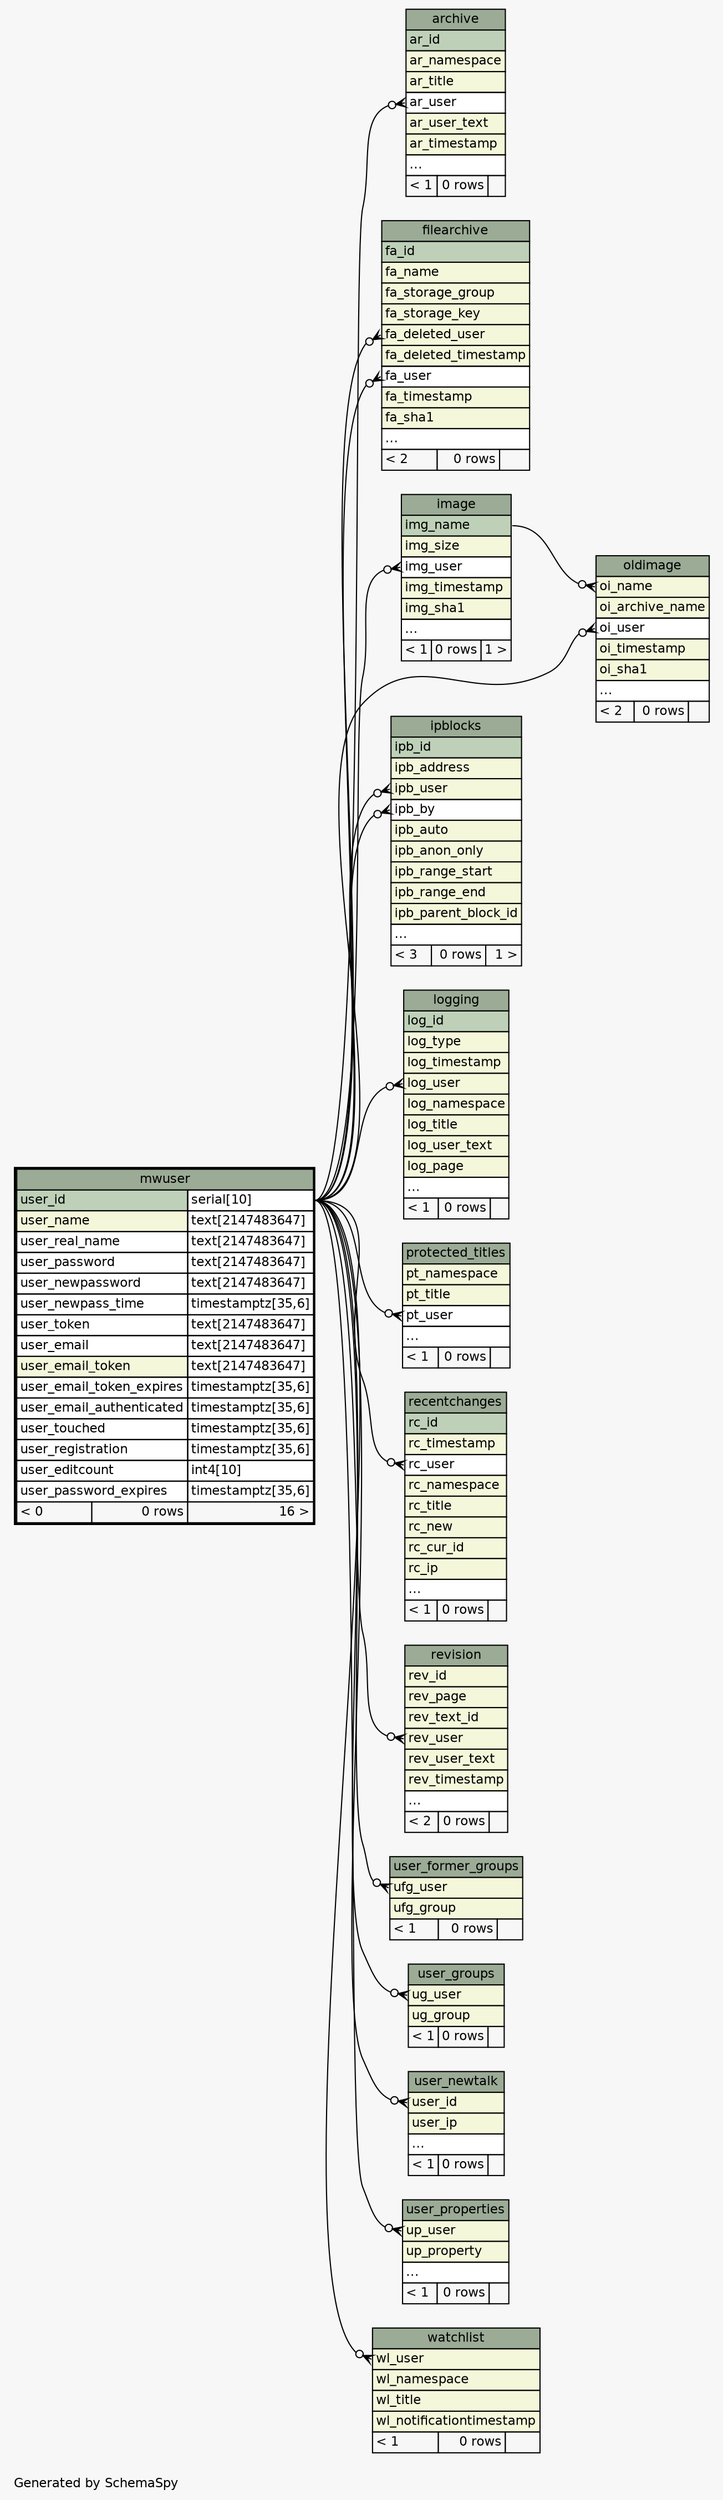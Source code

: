 // dot 2.38.0 on Linux 3.14.35-28.38.amzn1.x86_64
// SchemaSpy rev Unknown
digraph "oneDegreeRelationshipsDiagram" {
  graph [
    rankdir="RL"
    bgcolor="#f7f7f7"
    label="\nGenerated by SchemaSpy"
    labeljust="l"
    nodesep="0.18"
    ranksep="0.46"
    fontname="Helvetica"
    fontsize="11"
  ];
  node [
    fontname="Helvetica"
    fontsize="11"
    shape="plaintext"
  ];
  edge [
    arrowsize="0.8"
  ];
  "archive":"ar_user":w -> "mwuser":"user_id.type":e [arrowhead=none dir=back arrowtail=crowodot];
  "filearchive":"fa_deleted_user":w -> "mwuser":"user_id.type":e [arrowhead=none dir=back arrowtail=crowodot];
  "filearchive":"fa_user":w -> "mwuser":"user_id.type":e [arrowhead=none dir=back arrowtail=crowodot];
  "image":"img_user":w -> "mwuser":"user_id.type":e [arrowhead=none dir=back arrowtail=crowodot];
  "ipblocks":"ipb_by":w -> "mwuser":"user_id.type":e [arrowhead=none dir=back arrowtail=crowodot];
  "ipblocks":"ipb_user":w -> "mwuser":"user_id.type":e [arrowhead=none dir=back arrowtail=crowodot];
  "logging":"log_user":w -> "mwuser":"user_id.type":e [arrowhead=none dir=back arrowtail=crowodot];
  "oldimage":"oi_name":w -> "image":"img_name":e [arrowhead=none dir=back arrowtail=crowodot];
  "oldimage":"oi_user":w -> "mwuser":"user_id.type":e [arrowhead=none dir=back arrowtail=crowodot];
  "protected_titles":"pt_user":w -> "mwuser":"user_id.type":e [arrowhead=none dir=back arrowtail=crowodot];
  "recentchanges":"rc_user":w -> "mwuser":"user_id.type":e [arrowhead=none dir=back arrowtail=crowodot];
  "revision":"rev_user":w -> "mwuser":"user_id.type":e [arrowhead=none dir=back arrowtail=crowodot];
  "user_former_groups":"ufg_user":w -> "mwuser":"user_id.type":e [arrowhead=none dir=back arrowtail=crowodot];
  "user_groups":"ug_user":w -> "mwuser":"user_id.type":e [arrowhead=none dir=back arrowtail=crowodot];
  "user_newtalk":"user_id":w -> "mwuser":"user_id.type":e [arrowhead=none dir=back arrowtail=crowodot];
  "user_properties":"up_user":w -> "mwuser":"user_id.type":e [arrowhead=none dir=back arrowtail=crowodot];
  "watchlist":"wl_user":w -> "mwuser":"user_id.type":e [arrowhead=none dir=back arrowtail=crowodot];
  "archive" [
    label=<
    <TABLE BORDER="0" CELLBORDER="1" CELLSPACING="0" BGCOLOR="#ffffff">
      <TR><TD COLSPAN="3" BGCOLOR="#9bab96" ALIGN="CENTER">archive</TD></TR>
      <TR><TD PORT="ar_id" COLSPAN="3" BGCOLOR="#bed1b8" ALIGN="LEFT">ar_id</TD></TR>
      <TR><TD PORT="ar_namespace" COLSPAN="3" BGCOLOR="#f4f7da" ALIGN="LEFT">ar_namespace</TD></TR>
      <TR><TD PORT="ar_title" COLSPAN="3" BGCOLOR="#f4f7da" ALIGN="LEFT">ar_title</TD></TR>
      <TR><TD PORT="ar_user" COLSPAN="3" ALIGN="LEFT">ar_user</TD></TR>
      <TR><TD PORT="ar_user_text" COLSPAN="3" BGCOLOR="#f4f7da" ALIGN="LEFT">ar_user_text</TD></TR>
      <TR><TD PORT="ar_timestamp" COLSPAN="3" BGCOLOR="#f4f7da" ALIGN="LEFT">ar_timestamp</TD></TR>
      <TR><TD PORT="elipses" COLSPAN="3" ALIGN="LEFT">...</TD></TR>
      <TR><TD ALIGN="LEFT" BGCOLOR="#f7f7f7">&lt; 1</TD><TD ALIGN="RIGHT" BGCOLOR="#f7f7f7">0 rows</TD><TD ALIGN="RIGHT" BGCOLOR="#f7f7f7">  </TD></TR>
    </TABLE>>
    URL="archive.html"
    tooltip="archive"
  ];
  "filearchive" [
    label=<
    <TABLE BORDER="0" CELLBORDER="1" CELLSPACING="0" BGCOLOR="#ffffff">
      <TR><TD COLSPAN="3" BGCOLOR="#9bab96" ALIGN="CENTER">filearchive</TD></TR>
      <TR><TD PORT="fa_id" COLSPAN="3" BGCOLOR="#bed1b8" ALIGN="LEFT">fa_id</TD></TR>
      <TR><TD PORT="fa_name" COLSPAN="3" BGCOLOR="#f4f7da" ALIGN="LEFT">fa_name</TD></TR>
      <TR><TD PORT="fa_storage_group" COLSPAN="3" BGCOLOR="#f4f7da" ALIGN="LEFT">fa_storage_group</TD></TR>
      <TR><TD PORT="fa_storage_key" COLSPAN="3" BGCOLOR="#f4f7da" ALIGN="LEFT">fa_storage_key</TD></TR>
      <TR><TD PORT="fa_deleted_user" COLSPAN="3" BGCOLOR="#f4f7da" ALIGN="LEFT">fa_deleted_user</TD></TR>
      <TR><TD PORT="fa_deleted_timestamp" COLSPAN="3" BGCOLOR="#f4f7da" ALIGN="LEFT">fa_deleted_timestamp</TD></TR>
      <TR><TD PORT="fa_user" COLSPAN="3" ALIGN="LEFT">fa_user</TD></TR>
      <TR><TD PORT="fa_timestamp" COLSPAN="3" BGCOLOR="#f4f7da" ALIGN="LEFT">fa_timestamp</TD></TR>
      <TR><TD PORT="fa_sha1" COLSPAN="3" BGCOLOR="#f4f7da" ALIGN="LEFT">fa_sha1</TD></TR>
      <TR><TD PORT="elipses" COLSPAN="3" ALIGN="LEFT">...</TD></TR>
      <TR><TD ALIGN="LEFT" BGCOLOR="#f7f7f7">&lt; 2</TD><TD ALIGN="RIGHT" BGCOLOR="#f7f7f7">0 rows</TD><TD ALIGN="RIGHT" BGCOLOR="#f7f7f7">  </TD></TR>
    </TABLE>>
    URL="filearchive.html"
    tooltip="filearchive"
  ];
  "image" [
    label=<
    <TABLE BORDER="0" CELLBORDER="1" CELLSPACING="0" BGCOLOR="#ffffff">
      <TR><TD COLSPAN="3" BGCOLOR="#9bab96" ALIGN="CENTER">image</TD></TR>
      <TR><TD PORT="img_name" COLSPAN="3" BGCOLOR="#bed1b8" ALIGN="LEFT">img_name</TD></TR>
      <TR><TD PORT="img_size" COLSPAN="3" BGCOLOR="#f4f7da" ALIGN="LEFT">img_size</TD></TR>
      <TR><TD PORT="img_user" COLSPAN="3" ALIGN="LEFT">img_user</TD></TR>
      <TR><TD PORT="img_timestamp" COLSPAN="3" BGCOLOR="#f4f7da" ALIGN="LEFT">img_timestamp</TD></TR>
      <TR><TD PORT="img_sha1" COLSPAN="3" BGCOLOR="#f4f7da" ALIGN="LEFT">img_sha1</TD></TR>
      <TR><TD PORT="elipses" COLSPAN="3" ALIGN="LEFT">...</TD></TR>
      <TR><TD ALIGN="LEFT" BGCOLOR="#f7f7f7">&lt; 1</TD><TD ALIGN="RIGHT" BGCOLOR="#f7f7f7">0 rows</TD><TD ALIGN="RIGHT" BGCOLOR="#f7f7f7">1 &gt;</TD></TR>
    </TABLE>>
    URL="image.html"
    tooltip="image"
  ];
  "ipblocks" [
    label=<
    <TABLE BORDER="0" CELLBORDER="1" CELLSPACING="0" BGCOLOR="#ffffff">
      <TR><TD COLSPAN="3" BGCOLOR="#9bab96" ALIGN="CENTER">ipblocks</TD></TR>
      <TR><TD PORT="ipb_id" COLSPAN="3" BGCOLOR="#bed1b8" ALIGN="LEFT">ipb_id</TD></TR>
      <TR><TD PORT="ipb_address" COLSPAN="3" BGCOLOR="#f4f7da" ALIGN="LEFT">ipb_address</TD></TR>
      <TR><TD PORT="ipb_user" COLSPAN="3" BGCOLOR="#f4f7da" ALIGN="LEFT">ipb_user</TD></TR>
      <TR><TD PORT="ipb_by" COLSPAN="3" ALIGN="LEFT">ipb_by</TD></TR>
      <TR><TD PORT="ipb_auto" COLSPAN="3" BGCOLOR="#f4f7da" ALIGN="LEFT">ipb_auto</TD></TR>
      <TR><TD PORT="ipb_anon_only" COLSPAN="3" BGCOLOR="#f4f7da" ALIGN="LEFT">ipb_anon_only</TD></TR>
      <TR><TD PORT="ipb_range_start" COLSPAN="3" BGCOLOR="#f4f7da" ALIGN="LEFT">ipb_range_start</TD></TR>
      <TR><TD PORT="ipb_range_end" COLSPAN="3" BGCOLOR="#f4f7da" ALIGN="LEFT">ipb_range_end</TD></TR>
      <TR><TD PORT="ipb_parent_block_id" COLSPAN="3" BGCOLOR="#f4f7da" ALIGN="LEFT">ipb_parent_block_id</TD></TR>
      <TR><TD PORT="elipses" COLSPAN="3" ALIGN="LEFT">...</TD></TR>
      <TR><TD ALIGN="LEFT" BGCOLOR="#f7f7f7">&lt; 3</TD><TD ALIGN="RIGHT" BGCOLOR="#f7f7f7">0 rows</TD><TD ALIGN="RIGHT" BGCOLOR="#f7f7f7">1 &gt;</TD></TR>
    </TABLE>>
    URL="ipblocks.html"
    tooltip="ipblocks"
  ];
  "logging" [
    label=<
    <TABLE BORDER="0" CELLBORDER="1" CELLSPACING="0" BGCOLOR="#ffffff">
      <TR><TD COLSPAN="3" BGCOLOR="#9bab96" ALIGN="CENTER">logging</TD></TR>
      <TR><TD PORT="log_id" COLSPAN="3" BGCOLOR="#bed1b8" ALIGN="LEFT">log_id</TD></TR>
      <TR><TD PORT="log_type" COLSPAN="3" BGCOLOR="#f4f7da" ALIGN="LEFT">log_type</TD></TR>
      <TR><TD PORT="log_timestamp" COLSPAN="3" BGCOLOR="#f4f7da" ALIGN="LEFT">log_timestamp</TD></TR>
      <TR><TD PORT="log_user" COLSPAN="3" BGCOLOR="#f4f7da" ALIGN="LEFT">log_user</TD></TR>
      <TR><TD PORT="log_namespace" COLSPAN="3" BGCOLOR="#f4f7da" ALIGN="LEFT">log_namespace</TD></TR>
      <TR><TD PORT="log_title" COLSPAN="3" BGCOLOR="#f4f7da" ALIGN="LEFT">log_title</TD></TR>
      <TR><TD PORT="log_user_text" COLSPAN="3" BGCOLOR="#f4f7da" ALIGN="LEFT">log_user_text</TD></TR>
      <TR><TD PORT="log_page" COLSPAN="3" BGCOLOR="#f4f7da" ALIGN="LEFT">log_page</TD></TR>
      <TR><TD PORT="elipses" COLSPAN="3" ALIGN="LEFT">...</TD></TR>
      <TR><TD ALIGN="LEFT" BGCOLOR="#f7f7f7">&lt; 1</TD><TD ALIGN="RIGHT" BGCOLOR="#f7f7f7">0 rows</TD><TD ALIGN="RIGHT" BGCOLOR="#f7f7f7">  </TD></TR>
    </TABLE>>
    URL="logging.html"
    tooltip="logging"
  ];
  "mwuser" [
    label=<
    <TABLE BORDER="2" CELLBORDER="1" CELLSPACING="0" BGCOLOR="#ffffff">
      <TR><TD COLSPAN="3" BGCOLOR="#9bab96" ALIGN="CENTER">mwuser</TD></TR>
      <TR><TD PORT="user_id" COLSPAN="2" BGCOLOR="#bed1b8" ALIGN="LEFT">user_id</TD><TD PORT="user_id.type" ALIGN="LEFT">serial[10]</TD></TR>
      <TR><TD PORT="user_name" COLSPAN="2" BGCOLOR="#f4f7da" ALIGN="LEFT">user_name</TD><TD PORT="user_name.type" ALIGN="LEFT">text[2147483647]</TD></TR>
      <TR><TD PORT="user_real_name" COLSPAN="2" ALIGN="LEFT">user_real_name</TD><TD PORT="user_real_name.type" ALIGN="LEFT">text[2147483647]</TD></TR>
      <TR><TD PORT="user_password" COLSPAN="2" ALIGN="LEFT">user_password</TD><TD PORT="user_password.type" ALIGN="LEFT">text[2147483647]</TD></TR>
      <TR><TD PORT="user_newpassword" COLSPAN="2" ALIGN="LEFT">user_newpassword</TD><TD PORT="user_newpassword.type" ALIGN="LEFT">text[2147483647]</TD></TR>
      <TR><TD PORT="user_newpass_time" COLSPAN="2" ALIGN="LEFT">user_newpass_time</TD><TD PORT="user_newpass_time.type" ALIGN="LEFT">timestamptz[35,6]</TD></TR>
      <TR><TD PORT="user_token" COLSPAN="2" ALIGN="LEFT">user_token</TD><TD PORT="user_token.type" ALIGN="LEFT">text[2147483647]</TD></TR>
      <TR><TD PORT="user_email" COLSPAN="2" ALIGN="LEFT">user_email</TD><TD PORT="user_email.type" ALIGN="LEFT">text[2147483647]</TD></TR>
      <TR><TD PORT="user_email_token" COLSPAN="2" BGCOLOR="#f4f7da" ALIGN="LEFT">user_email_token</TD><TD PORT="user_email_token.type" ALIGN="LEFT">text[2147483647]</TD></TR>
      <TR><TD PORT="user_email_token_expires" COLSPAN="2" ALIGN="LEFT">user_email_token_expires</TD><TD PORT="user_email_token_expires.type" ALIGN="LEFT">timestamptz[35,6]</TD></TR>
      <TR><TD PORT="user_email_authenticated" COLSPAN="2" ALIGN="LEFT">user_email_authenticated</TD><TD PORT="user_email_authenticated.type" ALIGN="LEFT">timestamptz[35,6]</TD></TR>
      <TR><TD PORT="user_touched" COLSPAN="2" ALIGN="LEFT">user_touched</TD><TD PORT="user_touched.type" ALIGN="LEFT">timestamptz[35,6]</TD></TR>
      <TR><TD PORT="user_registration" COLSPAN="2" ALIGN="LEFT">user_registration</TD><TD PORT="user_registration.type" ALIGN="LEFT">timestamptz[35,6]</TD></TR>
      <TR><TD PORT="user_editcount" COLSPAN="2" ALIGN="LEFT">user_editcount</TD><TD PORT="user_editcount.type" ALIGN="LEFT">int4[10]</TD></TR>
      <TR><TD PORT="user_password_expires" COLSPAN="2" ALIGN="LEFT">user_password_expires</TD><TD PORT="user_password_expires.type" ALIGN="LEFT">timestamptz[35,6]</TD></TR>
      <TR><TD ALIGN="LEFT" BGCOLOR="#f7f7f7">&lt; 0</TD><TD ALIGN="RIGHT" BGCOLOR="#f7f7f7">0 rows</TD><TD ALIGN="RIGHT" BGCOLOR="#f7f7f7">16 &gt;</TD></TR>
    </TABLE>>
    URL="mwuser.html"
    tooltip="mwuser"
  ];
  "oldimage" [
    label=<
    <TABLE BORDER="0" CELLBORDER="1" CELLSPACING="0" BGCOLOR="#ffffff">
      <TR><TD COLSPAN="3" BGCOLOR="#9bab96" ALIGN="CENTER">oldimage</TD></TR>
      <TR><TD PORT="oi_name" COLSPAN="3" BGCOLOR="#f4f7da" ALIGN="LEFT">oi_name</TD></TR>
      <TR><TD PORT="oi_archive_name" COLSPAN="3" BGCOLOR="#f4f7da" ALIGN="LEFT">oi_archive_name</TD></TR>
      <TR><TD PORT="oi_user" COLSPAN="3" ALIGN="LEFT">oi_user</TD></TR>
      <TR><TD PORT="oi_timestamp" COLSPAN="3" BGCOLOR="#f4f7da" ALIGN="LEFT">oi_timestamp</TD></TR>
      <TR><TD PORT="oi_sha1" COLSPAN="3" BGCOLOR="#f4f7da" ALIGN="LEFT">oi_sha1</TD></TR>
      <TR><TD PORT="elipses" COLSPAN="3" ALIGN="LEFT">...</TD></TR>
      <TR><TD ALIGN="LEFT" BGCOLOR="#f7f7f7">&lt; 2</TD><TD ALIGN="RIGHT" BGCOLOR="#f7f7f7">0 rows</TD><TD ALIGN="RIGHT" BGCOLOR="#f7f7f7">  </TD></TR>
    </TABLE>>
    URL="oldimage.html"
    tooltip="oldimage"
  ];
  "protected_titles" [
    label=<
    <TABLE BORDER="0" CELLBORDER="1" CELLSPACING="0" BGCOLOR="#ffffff">
      <TR><TD COLSPAN="3" BGCOLOR="#9bab96" ALIGN="CENTER">protected_titles</TD></TR>
      <TR><TD PORT="pt_namespace" COLSPAN="3" BGCOLOR="#f4f7da" ALIGN="LEFT">pt_namespace</TD></TR>
      <TR><TD PORT="pt_title" COLSPAN="3" BGCOLOR="#f4f7da" ALIGN="LEFT">pt_title</TD></TR>
      <TR><TD PORT="pt_user" COLSPAN="3" ALIGN="LEFT">pt_user</TD></TR>
      <TR><TD PORT="elipses" COLSPAN="3" ALIGN="LEFT">...</TD></TR>
      <TR><TD ALIGN="LEFT" BGCOLOR="#f7f7f7">&lt; 1</TD><TD ALIGN="RIGHT" BGCOLOR="#f7f7f7">0 rows</TD><TD ALIGN="RIGHT" BGCOLOR="#f7f7f7">  </TD></TR>
    </TABLE>>
    URL="protected_titles.html"
    tooltip="protected_titles"
  ];
  "recentchanges" [
    label=<
    <TABLE BORDER="0" CELLBORDER="1" CELLSPACING="0" BGCOLOR="#ffffff">
      <TR><TD COLSPAN="3" BGCOLOR="#9bab96" ALIGN="CENTER">recentchanges</TD></TR>
      <TR><TD PORT="rc_id" COLSPAN="3" BGCOLOR="#bed1b8" ALIGN="LEFT">rc_id</TD></TR>
      <TR><TD PORT="rc_timestamp" COLSPAN="3" BGCOLOR="#f4f7da" ALIGN="LEFT">rc_timestamp</TD></TR>
      <TR><TD PORT="rc_user" COLSPAN="3" ALIGN="LEFT">rc_user</TD></TR>
      <TR><TD PORT="rc_namespace" COLSPAN="3" BGCOLOR="#f4f7da" ALIGN="LEFT">rc_namespace</TD></TR>
      <TR><TD PORT="rc_title" COLSPAN="3" BGCOLOR="#f4f7da" ALIGN="LEFT">rc_title</TD></TR>
      <TR><TD PORT="rc_new" COLSPAN="3" BGCOLOR="#f4f7da" ALIGN="LEFT">rc_new</TD></TR>
      <TR><TD PORT="rc_cur_id" COLSPAN="3" BGCOLOR="#f4f7da" ALIGN="LEFT">rc_cur_id</TD></TR>
      <TR><TD PORT="rc_ip" COLSPAN="3" BGCOLOR="#f4f7da" ALIGN="LEFT">rc_ip</TD></TR>
      <TR><TD PORT="elipses" COLSPAN="3" ALIGN="LEFT">...</TD></TR>
      <TR><TD ALIGN="LEFT" BGCOLOR="#f7f7f7">&lt; 1</TD><TD ALIGN="RIGHT" BGCOLOR="#f7f7f7">0 rows</TD><TD ALIGN="RIGHT" BGCOLOR="#f7f7f7">  </TD></TR>
    </TABLE>>
    URL="recentchanges.html"
    tooltip="recentchanges"
  ];
  "revision" [
    label=<
    <TABLE BORDER="0" CELLBORDER="1" CELLSPACING="0" BGCOLOR="#ffffff">
      <TR><TD COLSPAN="3" BGCOLOR="#9bab96" ALIGN="CENTER">revision</TD></TR>
      <TR><TD PORT="rev_id" COLSPAN="3" BGCOLOR="#f4f7da" ALIGN="LEFT">rev_id</TD></TR>
      <TR><TD PORT="rev_page" COLSPAN="3" BGCOLOR="#f4f7da" ALIGN="LEFT">rev_page</TD></TR>
      <TR><TD PORT="rev_text_id" COLSPAN="3" BGCOLOR="#f4f7da" ALIGN="LEFT">rev_text_id</TD></TR>
      <TR><TD PORT="rev_user" COLSPAN="3" BGCOLOR="#f4f7da" ALIGN="LEFT">rev_user</TD></TR>
      <TR><TD PORT="rev_user_text" COLSPAN="3" BGCOLOR="#f4f7da" ALIGN="LEFT">rev_user_text</TD></TR>
      <TR><TD PORT="rev_timestamp" COLSPAN="3" BGCOLOR="#f4f7da" ALIGN="LEFT">rev_timestamp</TD></TR>
      <TR><TD PORT="elipses" COLSPAN="3" ALIGN="LEFT">...</TD></TR>
      <TR><TD ALIGN="LEFT" BGCOLOR="#f7f7f7">&lt; 2</TD><TD ALIGN="RIGHT" BGCOLOR="#f7f7f7">0 rows</TD><TD ALIGN="RIGHT" BGCOLOR="#f7f7f7">  </TD></TR>
    </TABLE>>
    URL="revision.html"
    tooltip="revision"
  ];
  "user_former_groups" [
    label=<
    <TABLE BORDER="0" CELLBORDER="1" CELLSPACING="0" BGCOLOR="#ffffff">
      <TR><TD COLSPAN="3" BGCOLOR="#9bab96" ALIGN="CENTER">user_former_groups</TD></TR>
      <TR><TD PORT="ufg_user" COLSPAN="3" BGCOLOR="#f4f7da" ALIGN="LEFT">ufg_user</TD></TR>
      <TR><TD PORT="ufg_group" COLSPAN="3" BGCOLOR="#f4f7da" ALIGN="LEFT">ufg_group</TD></TR>
      <TR><TD ALIGN="LEFT" BGCOLOR="#f7f7f7">&lt; 1</TD><TD ALIGN="RIGHT" BGCOLOR="#f7f7f7">0 rows</TD><TD ALIGN="RIGHT" BGCOLOR="#f7f7f7">  </TD></TR>
    </TABLE>>
    URL="user_former_groups.html"
    tooltip="user_former_groups"
  ];
  "user_groups" [
    label=<
    <TABLE BORDER="0" CELLBORDER="1" CELLSPACING="0" BGCOLOR="#ffffff">
      <TR><TD COLSPAN="3" BGCOLOR="#9bab96" ALIGN="CENTER">user_groups</TD></TR>
      <TR><TD PORT="ug_user" COLSPAN="3" BGCOLOR="#f4f7da" ALIGN="LEFT">ug_user</TD></TR>
      <TR><TD PORT="ug_group" COLSPAN="3" BGCOLOR="#f4f7da" ALIGN="LEFT">ug_group</TD></TR>
      <TR><TD ALIGN="LEFT" BGCOLOR="#f7f7f7">&lt; 1</TD><TD ALIGN="RIGHT" BGCOLOR="#f7f7f7">0 rows</TD><TD ALIGN="RIGHT" BGCOLOR="#f7f7f7">  </TD></TR>
    </TABLE>>
    URL="user_groups.html"
    tooltip="user_groups"
  ];
  "user_newtalk" [
    label=<
    <TABLE BORDER="0" CELLBORDER="1" CELLSPACING="0" BGCOLOR="#ffffff">
      <TR><TD COLSPAN="3" BGCOLOR="#9bab96" ALIGN="CENTER">user_newtalk</TD></TR>
      <TR><TD PORT="user_id" COLSPAN="3" BGCOLOR="#f4f7da" ALIGN="LEFT">user_id</TD></TR>
      <TR><TD PORT="user_ip" COLSPAN="3" BGCOLOR="#f4f7da" ALIGN="LEFT">user_ip</TD></TR>
      <TR><TD PORT="elipses" COLSPAN="3" ALIGN="LEFT">...</TD></TR>
      <TR><TD ALIGN="LEFT" BGCOLOR="#f7f7f7">&lt; 1</TD><TD ALIGN="RIGHT" BGCOLOR="#f7f7f7">0 rows</TD><TD ALIGN="RIGHT" BGCOLOR="#f7f7f7">  </TD></TR>
    </TABLE>>
    URL="user_newtalk.html"
    tooltip="user_newtalk"
  ];
  "user_properties" [
    label=<
    <TABLE BORDER="0" CELLBORDER="1" CELLSPACING="0" BGCOLOR="#ffffff">
      <TR><TD COLSPAN="3" BGCOLOR="#9bab96" ALIGN="CENTER">user_properties</TD></TR>
      <TR><TD PORT="up_user" COLSPAN="3" BGCOLOR="#f4f7da" ALIGN="LEFT">up_user</TD></TR>
      <TR><TD PORT="up_property" COLSPAN="3" BGCOLOR="#f4f7da" ALIGN="LEFT">up_property</TD></TR>
      <TR><TD PORT="elipses" COLSPAN="3" ALIGN="LEFT">...</TD></TR>
      <TR><TD ALIGN="LEFT" BGCOLOR="#f7f7f7">&lt; 1</TD><TD ALIGN="RIGHT" BGCOLOR="#f7f7f7">0 rows</TD><TD ALIGN="RIGHT" BGCOLOR="#f7f7f7">  </TD></TR>
    </TABLE>>
    URL="user_properties.html"
    tooltip="user_properties"
  ];
  "watchlist" [
    label=<
    <TABLE BORDER="0" CELLBORDER="1" CELLSPACING="0" BGCOLOR="#ffffff">
      <TR><TD COLSPAN="3" BGCOLOR="#9bab96" ALIGN="CENTER">watchlist</TD></TR>
      <TR><TD PORT="wl_user" COLSPAN="3" BGCOLOR="#f4f7da" ALIGN="LEFT">wl_user</TD></TR>
      <TR><TD PORT="wl_namespace" COLSPAN="3" BGCOLOR="#f4f7da" ALIGN="LEFT">wl_namespace</TD></TR>
      <TR><TD PORT="wl_title" COLSPAN="3" BGCOLOR="#f4f7da" ALIGN="LEFT">wl_title</TD></TR>
      <TR><TD PORT="wl_notificationtimestamp" COLSPAN="3" BGCOLOR="#f4f7da" ALIGN="LEFT">wl_notificationtimestamp</TD></TR>
      <TR><TD ALIGN="LEFT" BGCOLOR="#f7f7f7">&lt; 1</TD><TD ALIGN="RIGHT" BGCOLOR="#f7f7f7">0 rows</TD><TD ALIGN="RIGHT" BGCOLOR="#f7f7f7">  </TD></TR>
    </TABLE>>
    URL="watchlist.html"
    tooltip="watchlist"
  ];
}
